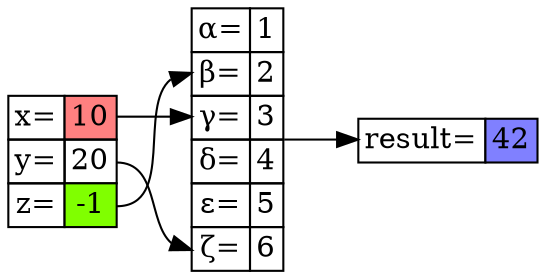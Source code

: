 digraph {
    node [shape=plain]
    rankdir=LR

    a[label=<
<table border="0" cellborder="1" cellspacing="0">
  <tr><td>x=</td><td port="1" bgcolor="#ff8080">10</td></tr>
  <tr><td>y=</td><td port="2">20</td></tr>
  <tr><td>z=</td><td port="3" bgcolor="#80ff00">-1</td></tr>
</table>>]

    b[label=<
<table border="0" cellborder="1" cellspacing="0">
  <tr><td port="1">&alpha;=</td><td>1</td></tr>
  <tr><td port="2">&beta;=</td><td>2</td></tr>
  <tr><td port="3">&gamma;=</td><td>3</td></tr>
  <tr><td port="4">&delta;=</td><td>4</td></tr>
  <tr><td port="5">&epsilon;=</td><td>5</td></tr>
  <tr><td port="6">&zeta;=</td><td>6</td></tr>
</table>>]

    c[label=<
<table border="0" cellborder="1" cellspacing="0">
  <tr><td>result=</td><td bgcolor="#8080ff">42</td></tr>
</table>>]

    a:1 -> b:3
    a:2 -> b:6
    a:3 -> b:2

    b -> c
}
